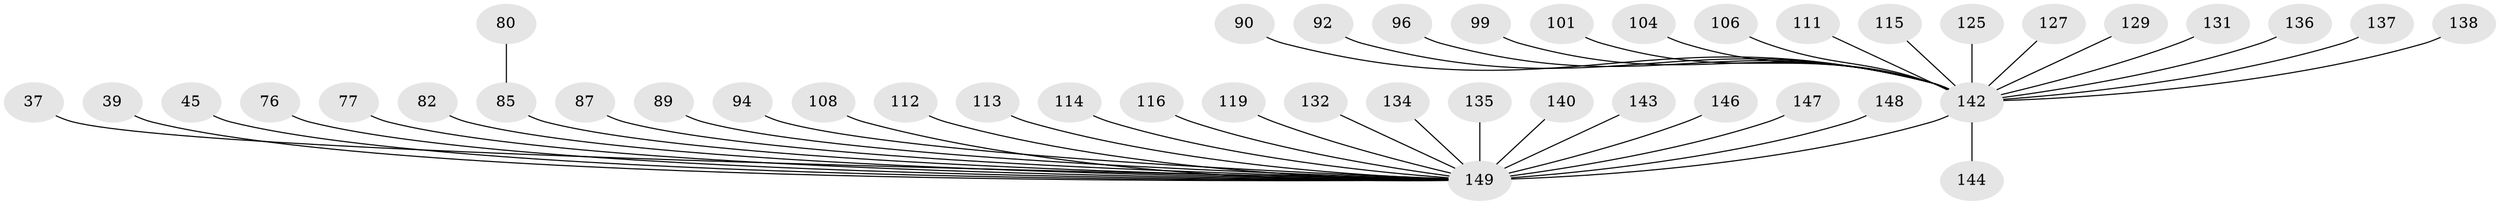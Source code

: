 // original degree distribution, {5: 0.053691275167785234, 20: 0.006711409395973154, 16: 0.006711409395973154, 2: 0.24161073825503357, 3: 0.0738255033557047, 1: 0.5369127516778524, 8: 0.006711409395973154, 23: 0.006711409395973154, 6: 0.020134228187919462, 4: 0.040268456375838924, 14: 0.006711409395973154}
// Generated by graph-tools (version 1.1) at 2025/51/03/04/25 21:51:26]
// undirected, 44 vertices, 43 edges
graph export_dot {
graph [start="1"]
  node [color=gray90,style=filled];
  37;
  39;
  45;
  76;
  77;
  80;
  82;
  85 [super="+23"];
  87 [super="+78"];
  89 [super="+46"];
  90 [super="+40"];
  92;
  94;
  96;
  99;
  101;
  104;
  106;
  108 [super="+84+95"];
  111;
  112;
  113;
  114;
  115 [super="+63"];
  116 [super="+51+60"];
  119;
  125 [super="+117"];
  127;
  129;
  131;
  132 [super="+68"];
  134 [super="+105"];
  135 [super="+109"];
  136;
  137;
  138 [super="+25+32"];
  140;
  142 [super="+141+122+120+64+24+29+42+44+54+73+74+86+130+118"];
  143;
  144 [super="+71"];
  146 [super="+126"];
  147 [super="+66"];
  148;
  149 [super="+61+124+43+107+81+93+102+145+18+33+35"];
  37 -- 149;
  39 -- 149;
  45 -- 149;
  76 -- 149;
  77 -- 149;
  80 -- 85;
  82 -- 149;
  85 -- 149 [weight=5];
  87 -- 149;
  89 -- 149;
  90 -- 142;
  92 -- 142;
  94 -- 149;
  96 -- 142;
  99 -- 142;
  101 -- 142;
  104 -- 142;
  106 -- 142;
  108 -- 149;
  111 -- 142;
  112 -- 149;
  113 -- 149;
  114 -- 149;
  115 -- 142;
  116 -- 149;
  119 -- 149;
  125 -- 142;
  127 -- 142;
  129 -- 142;
  131 -- 142;
  132 -- 149 [weight=2];
  134 -- 149;
  135 -- 149;
  136 -- 142;
  137 -- 142;
  138 -- 142 [weight=4];
  140 -- 149;
  142 -- 144;
  142 -- 149 [weight=18];
  143 -- 149;
  146 -- 149;
  147 -- 149;
  148 -- 149;
}
